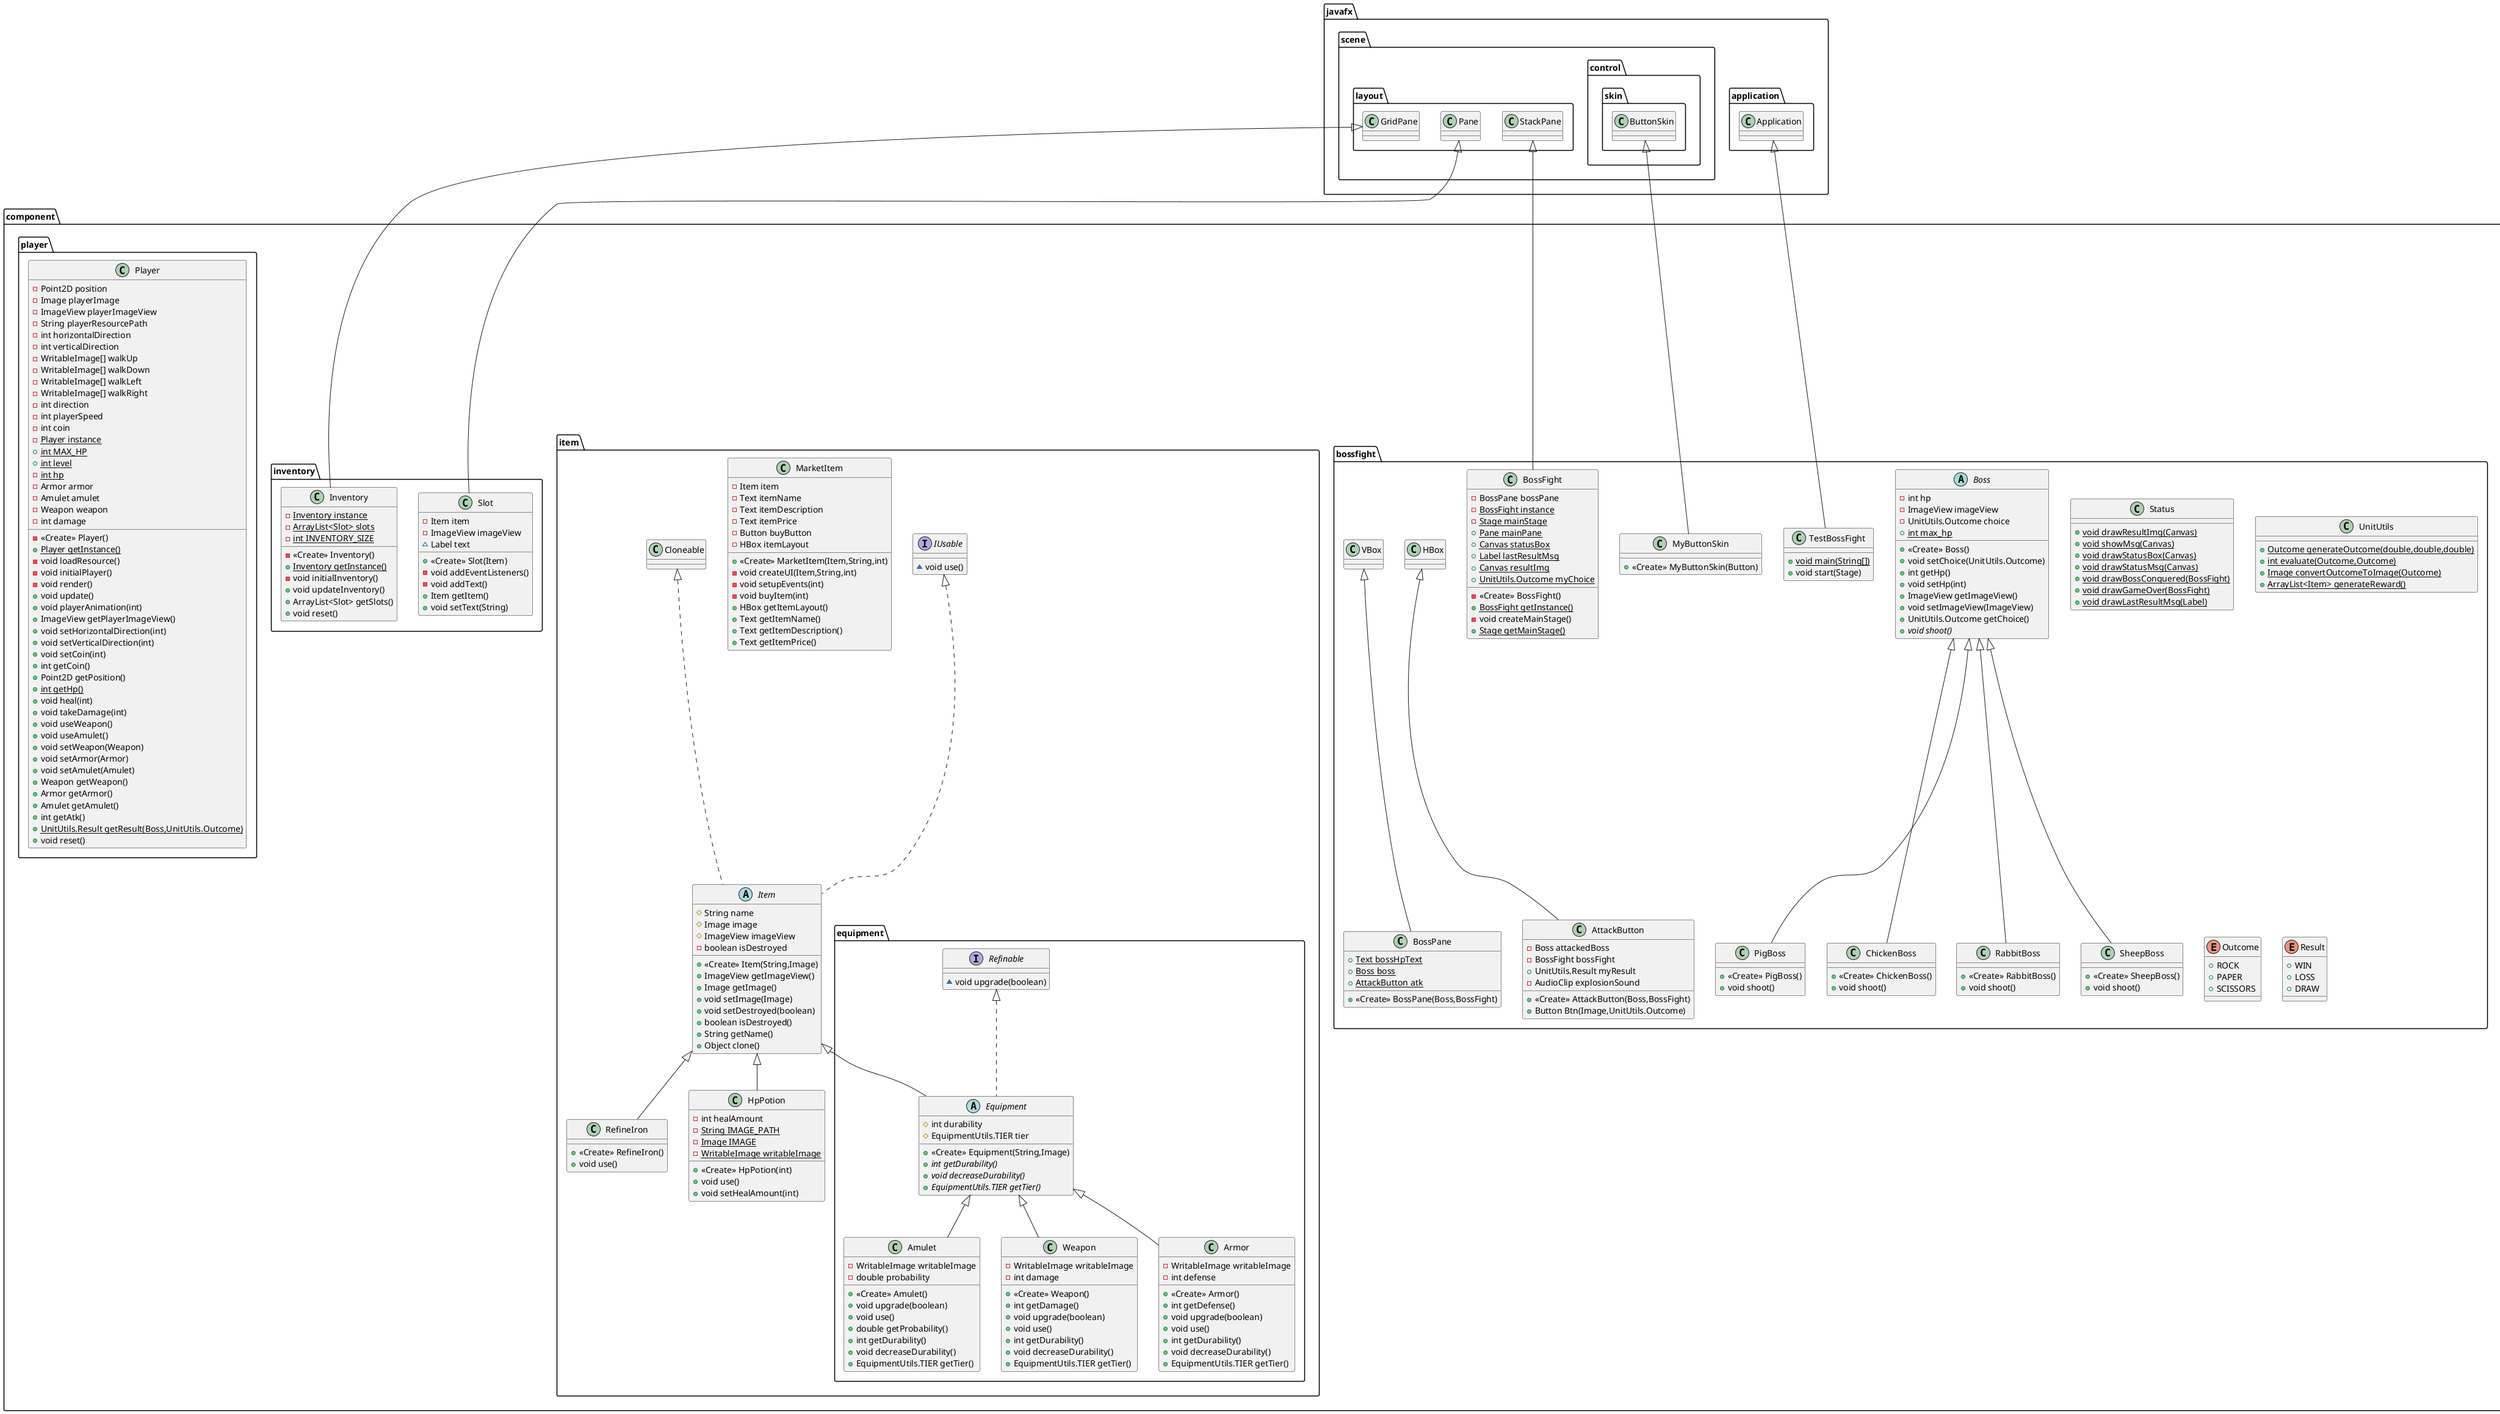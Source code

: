@startuml
abstract class component.unit.BasedUnit {
# Point2D position
# Image image
# ImageView imageView
# Point2D destination
# String imagePath
# double speed
# int coin
+ <<Create>> BasedUnit()
+ <<Create>> BasedUnit(String)
- void initialUnit(String)
+ {abstract}void setPosition(Point2D)
+ void randomDestination()
}


class component.bossfight.ChickenBoss {
+ <<Create>> ChickenBoss()
+ void shoot()
}

class component.item.equipment.Amulet {
- WritableImage writableImage
- double probability
+ <<Create>> Amulet()
+ void upgrade(boolean)
+ void use()
+ double getProbability()
+ int getDurability()
+ void decreaseDurability()
+ EquipmentUtils.TIER getTier()
}


interface component.item.IUsable {
~ void use()
}

class component.bossfight.AttackButton {
- Boss attackedBoss
- BossFight bossFight
+ UnitUtils.Result myResult
- AudioClip explosionSound
+ <<Create>> AttackButton(Boss,BossFight)
+ Button Btn(Image,UnitUtils.Outcome)
}


abstract class component.item.equipment.Equipment {
# int durability
# EquipmentUtils.TIER tier
+ <<Create>> Equipment(String,Image)
+ {abstract}int getDurability()
+ {abstract}void decreaseDurability()
+ {abstract}EquipmentUtils.TIER getTier()
}


abstract class component.bossfight.Boss {
- int hp
- ImageView imageView
- UnitUtils.Outcome choice
+ {static} int max_hp
+ <<Create>> Boss()
+ void setChoice(UnitUtils.Outcome)
+ int getHp()
+ void setHp(int)
+ ImageView getImageView()
+ void setImageView(ImageView)
+ UnitUtils.Outcome getChoice()
+ {abstract}void shoot()
}


class component.bossfight.BossFight {
- BossPane bossPane
- {static} BossFight instance
- {static} Stage mainStage
+ {static} Pane mainPane
+ {static} Canvas statusBox
+ {static} Label lastResultMsg
+ {static} Canvas resultImg
+ {static} UnitUtils.Outcome myChoice
- <<Create>> BossFight()
+ {static} BossFight getInstance()
- void createMainStage()
+ {static} Stage getMainStage()
}


class component.item.equipment.Weapon {
- WritableImage writableImage
- int damage
+ <<Create>> Weapon()
+ int getDamage()
+ void upgrade(boolean)
+ void use()
+ int getDurability()
+ void decreaseDurability()
+ EquipmentUtils.TIER getTier()
}


class component.unit.Slime {
+ <<Create>> Slime()
- void initialSlime()
- void render()
+ ImageView getImageView()
+ void setPosition(Point2D)
+ void walk()
}

class component.inventory.Slot {
- Item item
- ImageView imageView
~ Label text
+ <<Create>> Slot(Item)
- void addEventListeners()
- void addText()
+ Item getItem()
+ void setText(String)
}


class component.bossfight.RabbitBoss {
+ <<Create>> RabbitBoss()
+ void shoot()
}

class component.inventory.Inventory {
- {static} Inventory instance
- {static} ArrayList<Slot> slots
- {static} int INVENTORY_SIZE
- <<Create>> Inventory()
+ {static} Inventory getInstance()
- void initialInventory()
+ void updateInventory()
+ ArrayList<Slot> getSlots()
+ void reset()
}


class component.item.equipment.Armor {
- WritableImage writableImage
- int defense
+ <<Create>> Armor()
+ int getDefense()
+ void upgrade(boolean)
+ void use()
+ int getDurability()
+ void decreaseDurability()
+ EquipmentUtils.TIER getTier()
}


class component.bossfight.SheepBoss {
+ <<Create>> SheepBoss()
+ void shoot()
}

class component.bossfight.Status {
+ {static} void drawResultImg(Canvas)
+ {static} void showMsg(Canvas)
+ {static} void drawStatusBox(Canvas)
+ {static} void drawStatusMsg(Canvas)
+ {static} void drawBossConquered(BossFight)
+ {static} void drawGameOver(BossFight)
+ {static} void drawLastResultMsg(Label)
}

class component.bossfight.TestBossFight {
+ {static} void main(String[])
+ void start(Stage)
}

class component.bossfight.BossPane {
+ {static} Text bossHpText
+ {static} Boss boss
+ {static} AttackButton atk
+ <<Create>> BossPane(Boss,BossFight)
}


class component.item.HpPotion {
- int healAmount
- {static} String IMAGE_PATH
- {static} Image IMAGE
- {static} WritableImage writableImage
+ <<Create>> HpPotion(int)
+ void use()
+ void setHealAmount(int)
}


interface component.item.equipment.Refinable {
~ void upgrade(boolean)
}

class component.player.Player {
- Point2D position
- Image playerImage
- ImageView playerImageView
- String playerResourcePath
- int horizontalDirection
- int verticalDirection
- WritableImage[] walkUp
- WritableImage[] walkDown
- WritableImage[] walkLeft
- WritableImage[] walkRight
- int direction
- int playerSpeed
- int coin
- {static} Player instance
+ {static} int MAX_HP
+ {static} int level
- {static} int hp
- Armor armor
- Amulet amulet
- Weapon weapon
- int damage
- <<Create>> Player()
+ {static} Player getInstance()
- void loadResource()
- void initialPlayer()
- void render()
+ void update()
+ void playerAnimation(int)
+ ImageView getPlayerImageView()
+ void setHorizontalDirection(int)
+ void setVerticalDirection(int)
+ void setCoin(int)
+ int getCoin()
+ Point2D getPosition()
+ {static} int getHp()
+ void heal(int)
+ void takeDamage(int)
+ void useWeapon()
+ void useAmulet()
+ void setWeapon(Weapon)
+ void setArmor(Armor)
+ void setAmulet(Amulet)
+ Weapon getWeapon()
+ Armor getArmor()
+ Amulet getAmulet()
+ int getAtk()
+ {static} UnitUtils.Result getResult(Boss,UnitUtils.Outcome)
+ void reset()
}


class component.bossfight.PigBoss {
+ <<Create>> PigBoss()
+ void shoot()
}

class component.bossfight.UnitUtils {
+ {static} Outcome generateOutcome(double,double,double)
+ {static} int evaluate(Outcome,Outcome)
+ {static} Image convertOutcomeToImage(Outcome)
+ {static} ArrayList<Item> generateReward()
}

enum component.bossfight.Outcome {
+  ROCK
+  PAPER
+  SCISSORS
}

enum component.bossfight.Result {
+  WIN
+  LOSS
+  DRAW
}

class component.item.MarketItem {
- Item item
- Text itemName
- Text itemDescription
- Text itemPrice
- Button buyButton
- HBox itemLayout
+ <<Create>> MarketItem(Item,String,int)
- void createUI(Item,String,int)
- void setupEvents(int)
- void buyItem(int)
+ HBox getItemLayout()
+ Text getItemName()
+ Text getItemDescription()
+ Text getItemPrice()
}


abstract class component.item.Item {
# String name
# Image image
# ImageView imageView
- boolean isDestroyed
+ <<Create>> Item(String,Image)
+ ImageView getImageView()
+ Image getImage()
+ void setImage(Image)
+ void setDestroyed(boolean)
+ boolean isDestroyed()
+ String getName()
+ Object clone()
}


class component.bossfight.MyButtonSkin {
+ <<Create>> MyButtonSkin(Button)
}

class component.item.RefineIron {
+ <<Create>> RefineIron()
+ void use()
}



component.bossfight.Boss <|-- component.bossfight.ChickenBoss
component.item.equipment.Equipment <|-- component.item.equipment.Amulet
component.bossfight.HBox <|-- component.bossfight.AttackButton
component.item.equipment.Refinable <|.. component.item.equipment.Equipment
component.item.Item <|-- component.item.equipment.Equipment
javafx.scene.layout.StackPane <|-- component.bossfight.BossFight
component.item.equipment.Equipment <|-- component.item.equipment.Weapon
component.unit.BasedUnit <|-- component.unit.Slime
javafx.scene.layout.Pane <|-- component.inventory.Slot
component.bossfight.Boss <|-- component.bossfight.RabbitBoss
javafx.scene.layout.GridPane <|-- component.inventory.Inventory
component.item.equipment.Equipment <|-- component.item.equipment.Armor
component.bossfight.Boss <|-- component.bossfight.SheepBoss
javafx.application.Application <|-- component.bossfight.TestBossFight
component.bossfight.VBox <|-- component.bossfight.BossPane
component.item.Item <|-- component.item.HpPotion
component.bossfight.Boss <|-- component.bossfight.PigBoss
component.item.IUsable <|.. component.item.Item
component.item.Cloneable <|.. component.item.Item
javafx.scene.control.skin.ButtonSkin <|-- component.bossfight.MyButtonSkin
component.item.Item <|-- component.item.RefineIron
@enduml